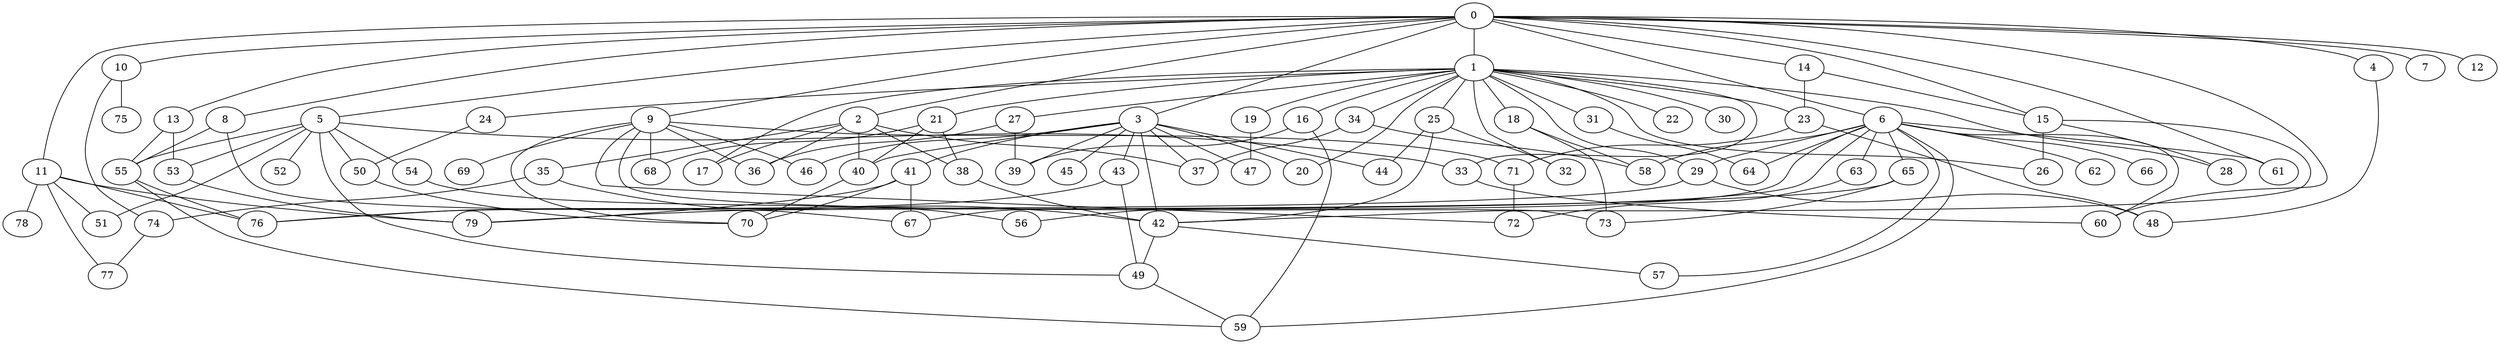 
graph graphname {
    0 -- 1
0 -- 2
0 -- 3
0 -- 4
0 -- 5
0 -- 6
0 -- 7
0 -- 8
0 -- 9
0 -- 10
0 -- 11
0 -- 12
0 -- 13
0 -- 14
0 -- 15
0 -- 61
0 -- 60
1 -- 32
1 -- 34
1 -- 33
1 -- 16
1 -- 17
1 -- 18
1 -- 19
1 -- 20
1 -- 21
1 -- 22
1 -- 23
1 -- 24
1 -- 25
1 -- 26
1 -- 27
1 -- 28
1 -- 29
1 -- 30
1 -- 31
2 -- 35
2 -- 36
2 -- 37
2 -- 38
2 -- 17
2 -- 40
3 -- 39
3 -- 40
3 -- 41
3 -- 42
3 -- 43
3 -- 44
3 -- 45
3 -- 46
3 -- 47
3 -- 20
3 -- 37
4 -- 48
5 -- 49
5 -- 50
5 -- 51
5 -- 52
5 -- 53
5 -- 54
5 -- 55
5 -- 33
6 -- 64
6 -- 66
6 -- 65
6 -- 56
6 -- 57
6 -- 58
6 -- 59
6 -- 60
6 -- 61
6 -- 62
6 -- 63
6 -- 29
6 -- 67
8 -- 67
8 -- 55
9 -- 68
9 -- 69
9 -- 70
9 -- 71
9 -- 72
9 -- 73
9 -- 36
9 -- 46
10 -- 74
10 -- 75
11 -- 76
11 -- 77
11 -- 78
11 -- 79
11 -- 51
13 -- 55
13 -- 53
14 -- 23
14 -- 15
15 -- 26
15 -- 28
15 -- 42
16 -- 59
16 -- 39
18 -- 58
18 -- 73
19 -- 47
21 -- 38
21 -- 40
21 -- 68
23 -- 48
23 -- 71
24 -- 50
25 -- 32
25 -- 42
25 -- 44
27 -- 36
27 -- 39
29 -- 48
29 -- 76
31 -- 64
33 -- 60
34 -- 37
34 -- 58
35 -- 74
35 -- 42
38 -- 42
40 -- 70
41 -- 79
41 -- 67
41 -- 70
42 -- 49
42 -- 57
43 -- 76
43 -- 49
49 -- 59
50 -- 70
53 -- 79
54 -- 56
55 -- 76
55 -- 59
63 -- 72
65 -- 79
65 -- 73
71 -- 72
74 -- 77

}

